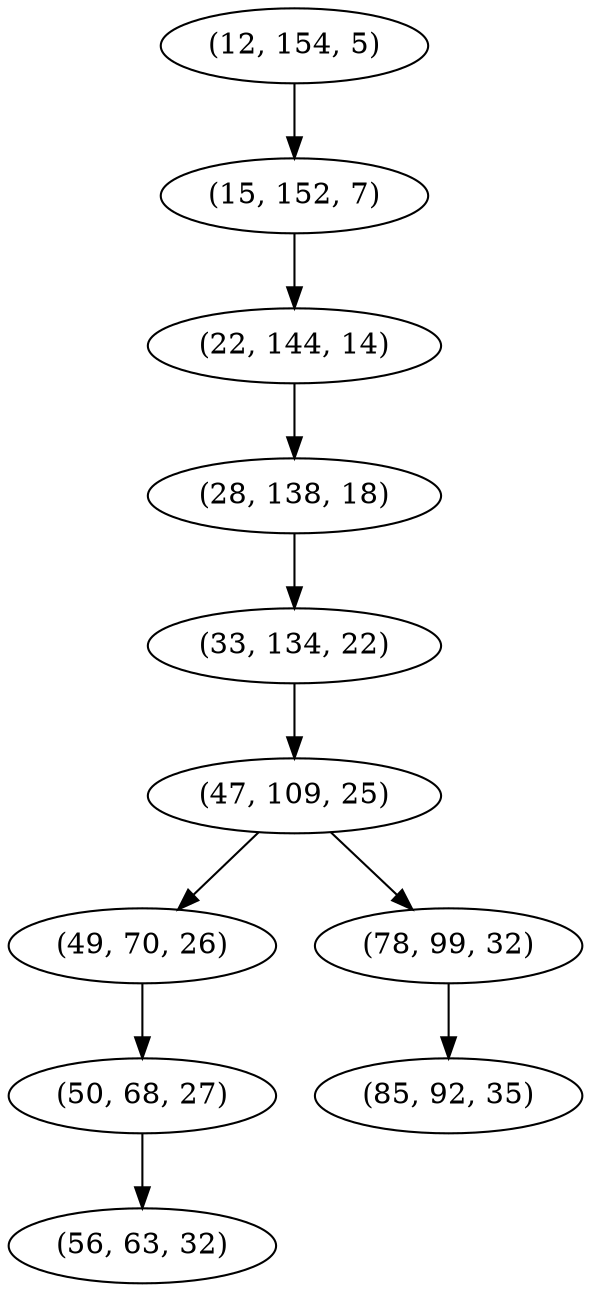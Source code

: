 digraph tree {
    "(12, 154, 5)";
    "(15, 152, 7)";
    "(22, 144, 14)";
    "(28, 138, 18)";
    "(33, 134, 22)";
    "(47, 109, 25)";
    "(49, 70, 26)";
    "(50, 68, 27)";
    "(56, 63, 32)";
    "(78, 99, 32)";
    "(85, 92, 35)";
    "(12, 154, 5)" -> "(15, 152, 7)";
    "(15, 152, 7)" -> "(22, 144, 14)";
    "(22, 144, 14)" -> "(28, 138, 18)";
    "(28, 138, 18)" -> "(33, 134, 22)";
    "(33, 134, 22)" -> "(47, 109, 25)";
    "(47, 109, 25)" -> "(49, 70, 26)";
    "(47, 109, 25)" -> "(78, 99, 32)";
    "(49, 70, 26)" -> "(50, 68, 27)";
    "(50, 68, 27)" -> "(56, 63, 32)";
    "(78, 99, 32)" -> "(85, 92, 35)";
}
